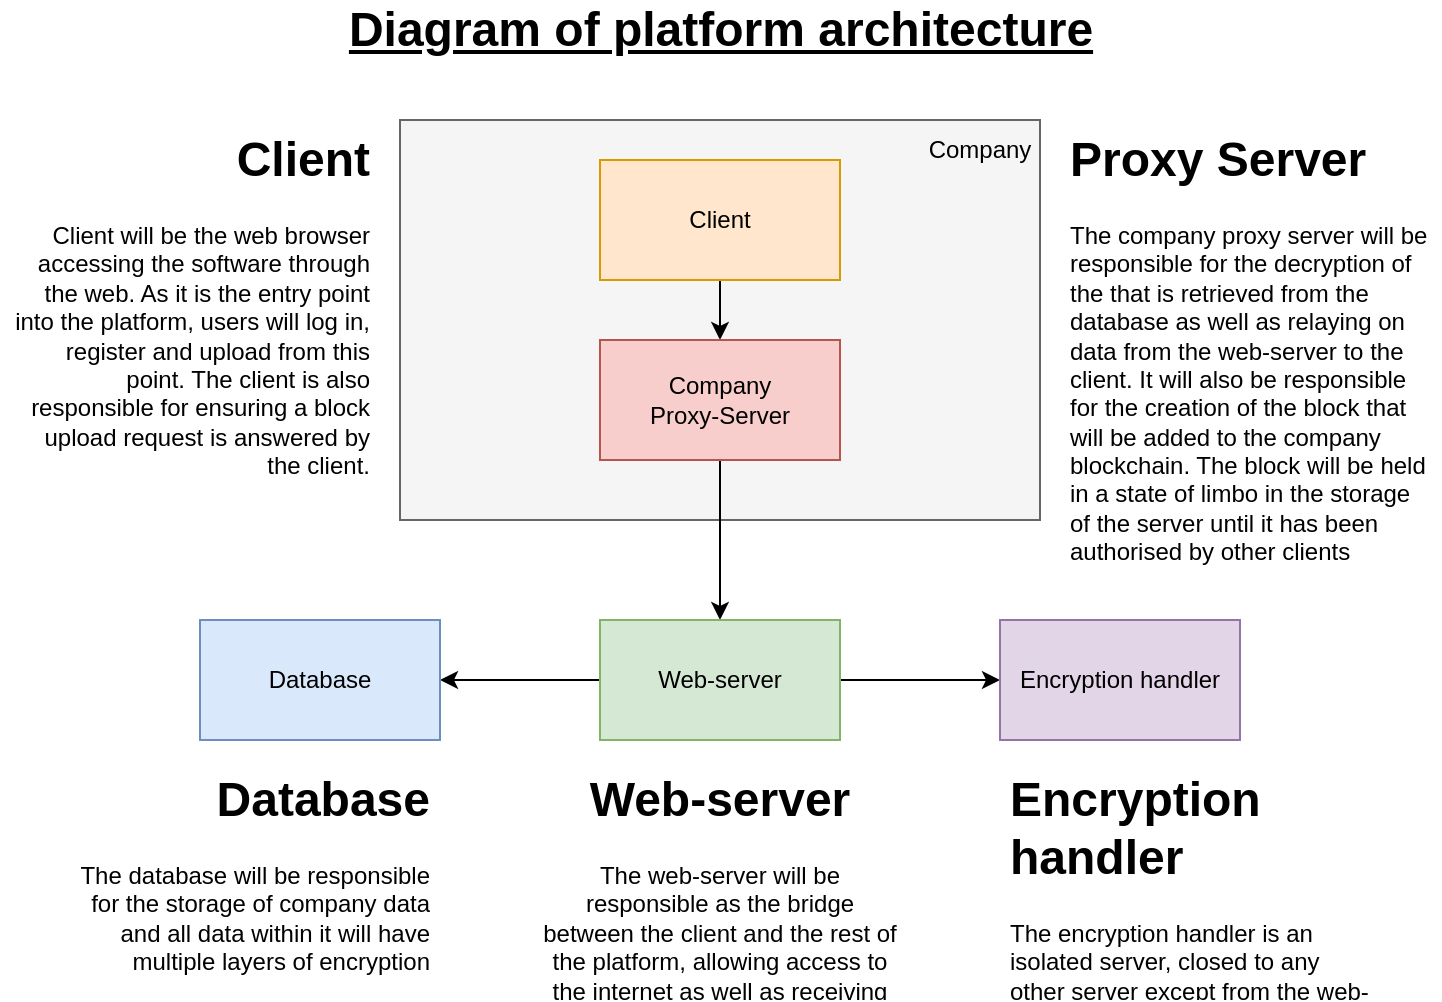<mxfile version="20.2.3" type="device"><diagram id="g7Ll5cuUFG1YgxiR-kOX" name="Page-1"><mxGraphModel dx="1381" dy="764" grid="1" gridSize="10" guides="1" tooltips="1" connect="1" arrows="1" fold="1" page="1" pageScale="1" pageWidth="827" pageHeight="1169" math="0" shadow="0"><root><mxCell id="0"/><mxCell id="1" parent="0"/><mxCell id="qoLmGna1q14hfFQCAMT7-1" value="" style="rounded=0;whiteSpace=wrap;html=1;fillColor=#f5f5f5;fontColor=#333333;strokeColor=#666666;" vertex="1" parent="1"><mxGeometry x="240" y="70" width="320" height="200" as="geometry"/></mxCell><mxCell id="T0v1anZ5TrYYsJiyMfGm-2" value="" style="edgeStyle=orthogonalEdgeStyle;rounded=0;orthogonalLoop=1;jettySize=auto;html=1;" parent="1" source="tVz48I8NiOTt0DzLZgm7-1" target="T0v1anZ5TrYYsJiyMfGm-1" edge="1"><mxGeometry relative="1" as="geometry"/></mxCell><mxCell id="tVz48I8NiOTt0DzLZgm7-1" value="Client" style="rounded=0;whiteSpace=wrap;html=1;fillColor=#ffe6cc;strokeColor=#d79b00;" parent="1" vertex="1"><mxGeometry x="340" y="90" width="120" height="60" as="geometry"/></mxCell><mxCell id="T0v1anZ5TrYYsJiyMfGm-4" value="" style="edgeStyle=orthogonalEdgeStyle;rounded=0;orthogonalLoop=1;jettySize=auto;html=1;" parent="1" source="T0v1anZ5TrYYsJiyMfGm-1" target="T0v1anZ5TrYYsJiyMfGm-3" edge="1"><mxGeometry relative="1" as="geometry"/></mxCell><mxCell id="T0v1anZ5TrYYsJiyMfGm-1" value="Company &lt;br&gt;Proxy-Server" style="rounded=0;whiteSpace=wrap;html=1;fillColor=#f8cecc;strokeColor=#b85450;" parent="1" vertex="1"><mxGeometry x="340" y="180" width="120" height="60" as="geometry"/></mxCell><mxCell id="T0v1anZ5TrYYsJiyMfGm-6" value="" style="edgeStyle=orthogonalEdgeStyle;rounded=0;orthogonalLoop=1;jettySize=auto;html=1;" parent="1" source="T0v1anZ5TrYYsJiyMfGm-3" target="T0v1anZ5TrYYsJiyMfGm-5" edge="1"><mxGeometry relative="1" as="geometry"/></mxCell><mxCell id="T0v1anZ5TrYYsJiyMfGm-11" value="" style="edgeStyle=orthogonalEdgeStyle;rounded=0;orthogonalLoop=1;jettySize=auto;html=1;" parent="1" source="T0v1anZ5TrYYsJiyMfGm-3" target="T0v1anZ5TrYYsJiyMfGm-10" edge="1"><mxGeometry relative="1" as="geometry"/></mxCell><mxCell id="T0v1anZ5TrYYsJiyMfGm-3" value="Web-server" style="rounded=0;whiteSpace=wrap;html=1;fillColor=#d5e8d4;strokeColor=#82b366;" parent="1" vertex="1"><mxGeometry x="340" y="320" width="120" height="60" as="geometry"/></mxCell><mxCell id="T0v1anZ5TrYYsJiyMfGm-5" value="Database" style="rounded=0;whiteSpace=wrap;html=1;fillColor=#dae8fc;strokeColor=#6c8ebf;" parent="1" vertex="1"><mxGeometry x="140" y="320" width="120" height="60" as="geometry"/></mxCell><mxCell id="T0v1anZ5TrYYsJiyMfGm-9" value="Company" style="text;html=1;strokeColor=none;fillColor=none;align=center;verticalAlign=middle;whiteSpace=wrap;rounded=0;" parent="1" vertex="1"><mxGeometry x="500" y="70" width="60" height="30" as="geometry"/></mxCell><mxCell id="T0v1anZ5TrYYsJiyMfGm-10" value="Encryption handler" style="rounded=0;whiteSpace=wrap;html=1;fillColor=#e1d5e7;strokeColor=#9673a6;" parent="1" vertex="1"><mxGeometry x="540" y="320" width="120" height="60" as="geometry"/></mxCell><mxCell id="qoLmGna1q14hfFQCAMT7-2" value="&lt;h1&gt;Client&lt;/h1&gt;&lt;div&gt;Client will be the web browser accessing the software through the web. As it is the entry point into the platform, users will log in, register and upload from this point. The client is also responsible for ensuring a block upload request is answered by the client.&lt;/div&gt;" style="text;html=1;strokeColor=none;fillColor=none;spacing=5;spacingTop=-20;whiteSpace=wrap;overflow=hidden;rounded=0;align=right;" vertex="1" parent="1"><mxGeometry x="40" y="70" width="190" height="190" as="geometry"/></mxCell><mxCell id="qoLmGna1q14hfFQCAMT7-3" value="&lt;h1&gt;Proxy Server&lt;/h1&gt;&lt;div&gt;The company proxy server will be responsible for the decryption of the that is retrieved from the database as well as relaying on data from the web-server to the client. It will also be responsible for the creation of the block that will be added to the company blockchain. The block will be held in a state of limbo in the storage of the server until it has been authorised by other clients&lt;/div&gt;" style="text;html=1;strokeColor=none;fillColor=none;spacing=5;spacingTop=-20;whiteSpace=wrap;overflow=hidden;rounded=0;" vertex="1" parent="1"><mxGeometry x="570" y="70" width="190" height="230" as="geometry"/></mxCell><mxCell id="qoLmGna1q14hfFQCAMT7-4" value="&lt;h1&gt;Database&lt;/h1&gt;&lt;div&gt;The database will be responsible for the storage of company data and all data within it will have multiple layers of encryption&lt;/div&gt;" style="text;html=1;strokeColor=none;fillColor=none;spacing=5;spacingTop=-20;whiteSpace=wrap;overflow=hidden;rounded=0;imageAlign=center;align=right;" vertex="1" parent="1"><mxGeometry x="70" y="390" width="190" height="120" as="geometry"/></mxCell><mxCell id="qoLmGna1q14hfFQCAMT7-5" value="&lt;h1&gt;Web-server&lt;/h1&gt;&lt;div&gt;The web-server will be responsible as the bridge between the client and the rest of the platform, allowing access to the internet as well as receiving data from the database.&lt;/div&gt;" style="text;html=1;strokeColor=none;fillColor=none;spacing=5;spacingTop=-20;whiteSpace=wrap;overflow=hidden;rounded=0;imageAlign=center;align=center;" vertex="1" parent="1"><mxGeometry x="305" y="390" width="190" height="120" as="geometry"/></mxCell><mxCell id="qoLmGna1q14hfFQCAMT7-6" value="&lt;h1&gt;Encryption handler&lt;/h1&gt;&lt;div&gt;The encryption handler is an isolated server, closed to any other server except from the web-server. It is responsible for further encrypting company data as well as creating&amp;nbsp;&amp;nbsp;&lt;/div&gt;" style="text;html=1;strokeColor=none;fillColor=none;spacing=5;spacingTop=-20;whiteSpace=wrap;overflow=hidden;rounded=0;imageAlign=center;align=left;" vertex="1" parent="1"><mxGeometry x="540" y="390" width="190" height="120" as="geometry"/></mxCell><mxCell id="qoLmGna1q14hfFQCAMT7-8" value="Diagram of platform architecture" style="text;html=1;strokeColor=none;fillColor=none;align=center;verticalAlign=middle;whiteSpace=wrap;rounded=0;fontSize=24;fontStyle=5" vertex="1" parent="1"><mxGeometry x="172.5" y="10" width="455" height="30" as="geometry"/></mxCell></root></mxGraphModel></diagram></mxfile>